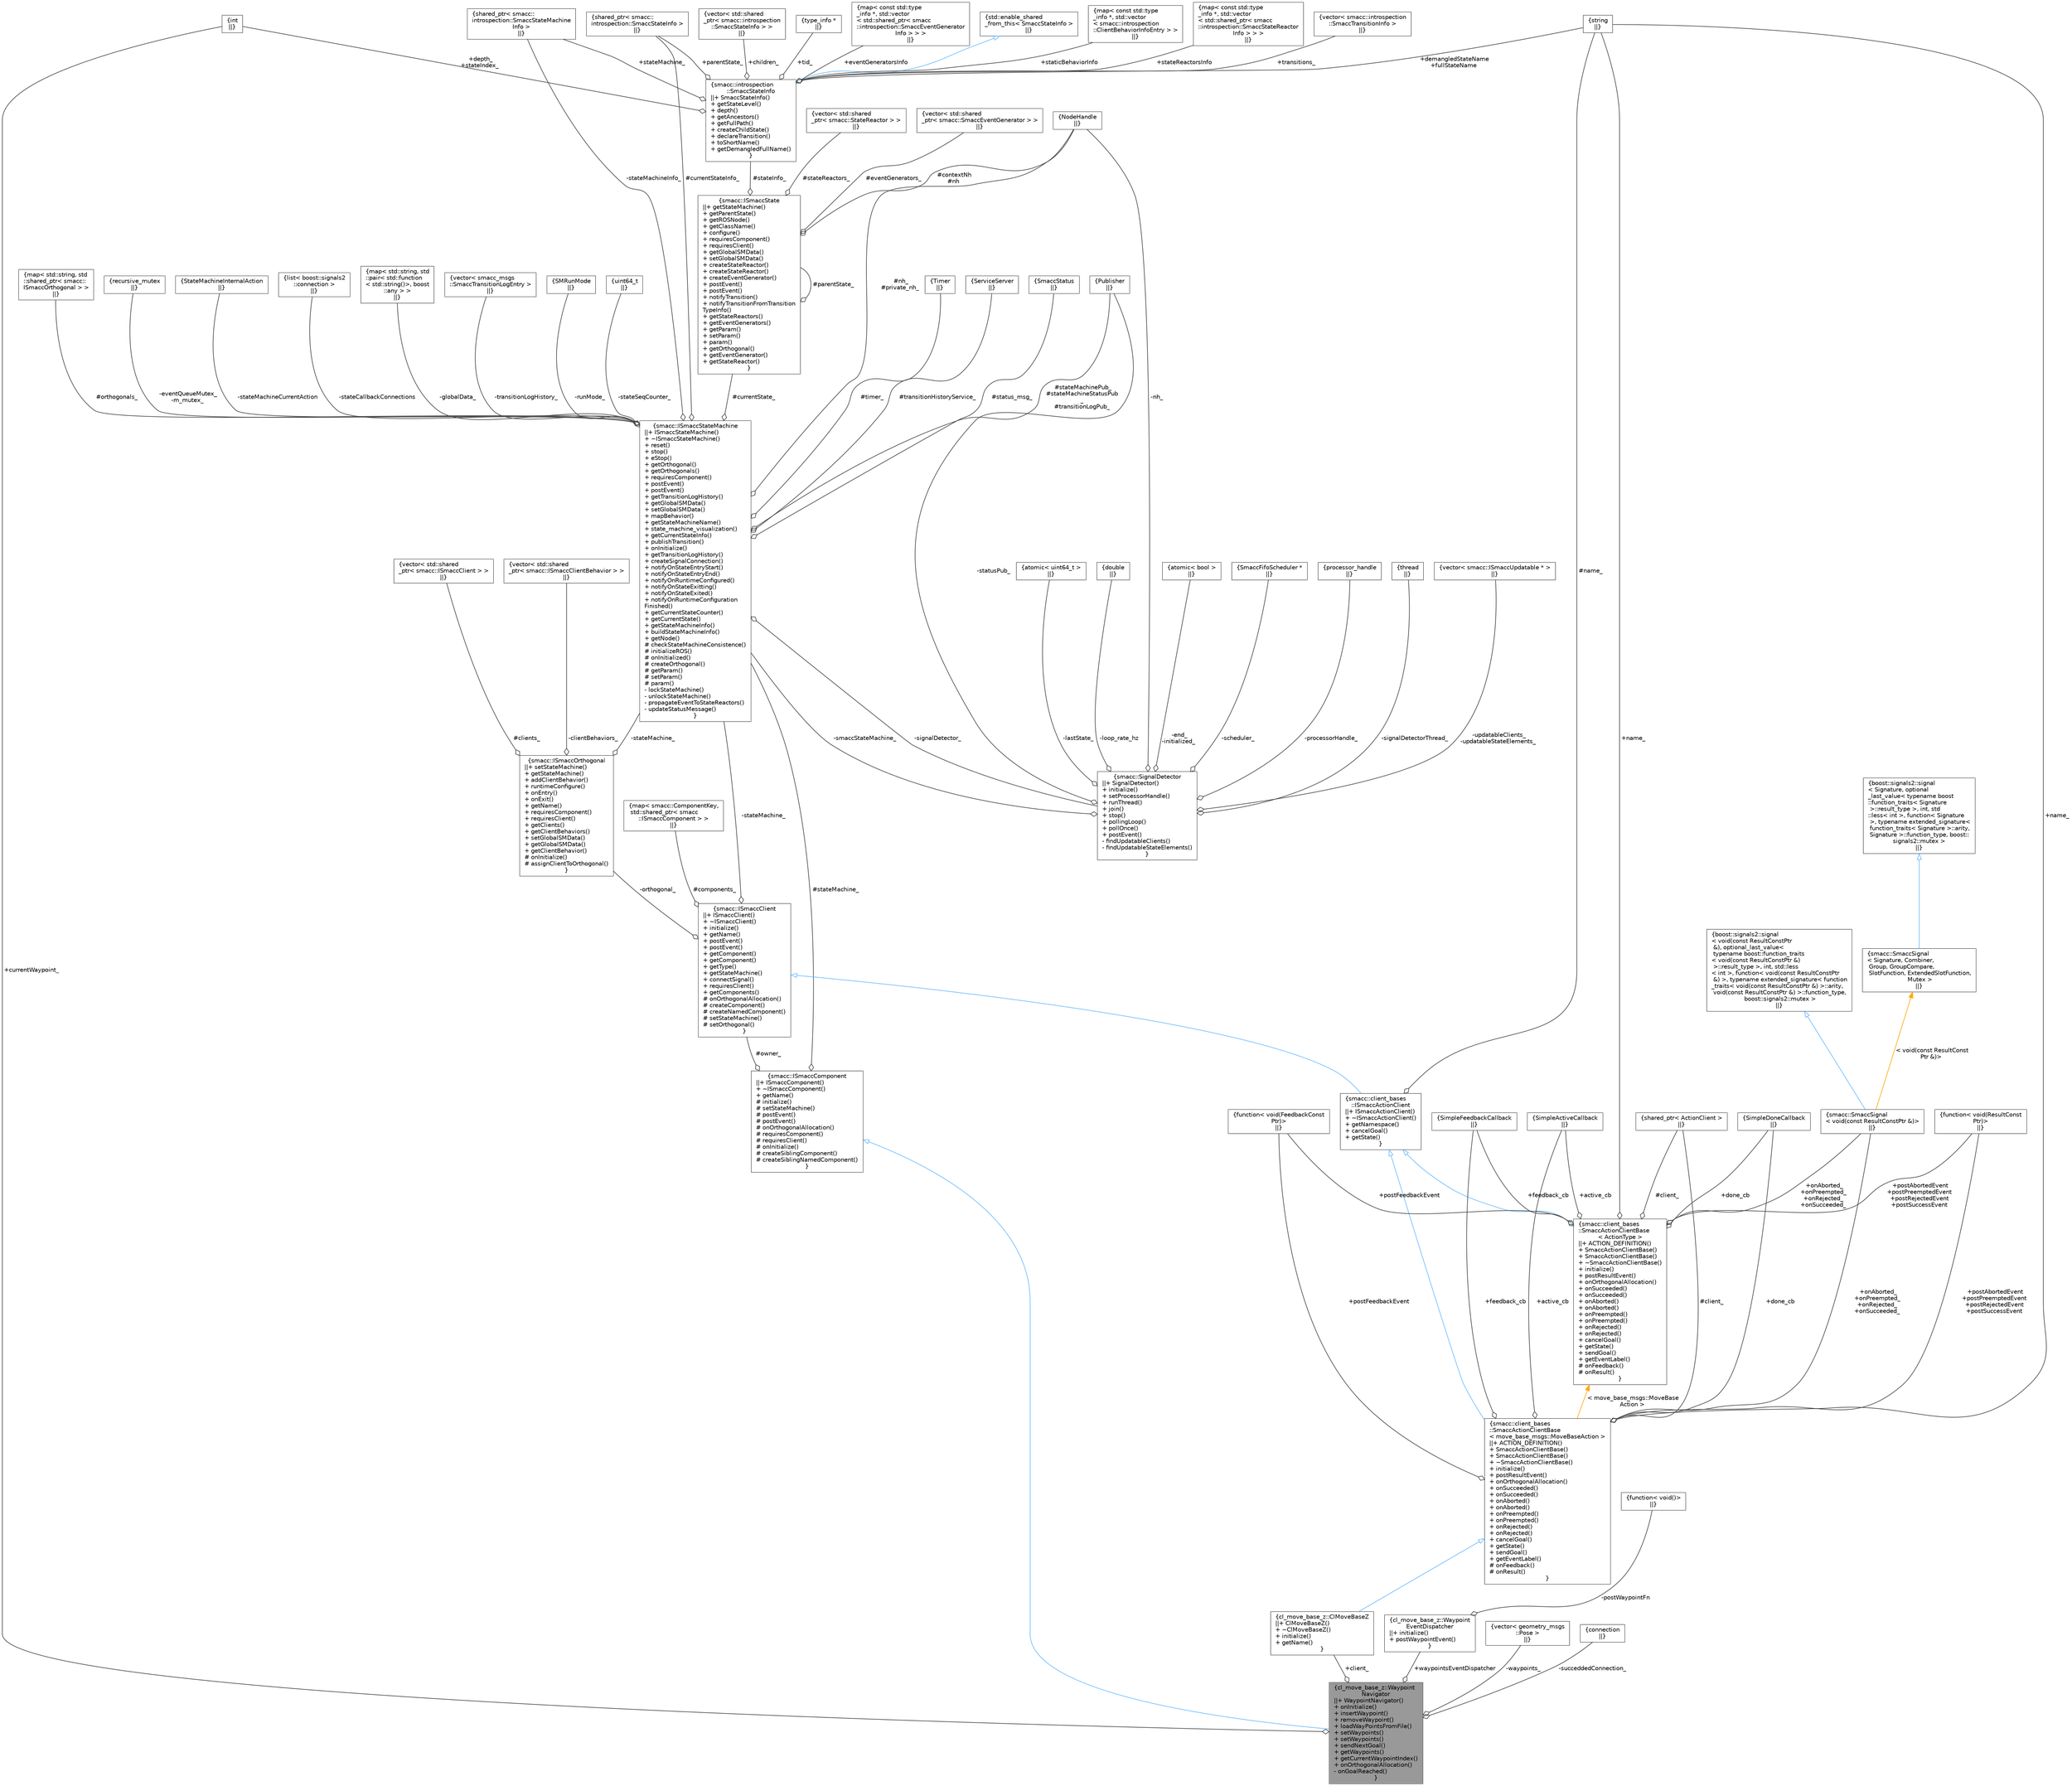 digraph "cl_move_base_z::WaypointNavigator"
{
 // LATEX_PDF_SIZE
  bgcolor="transparent";
  edge [fontname=Helvetica,fontsize=10,labelfontname=Helvetica,labelfontsize=10];
  node [fontname=Helvetica,fontsize=10,shape=box,height=0.2,width=0.4];
  Node1 [label="{cl_move_base_z::Waypoint\lNavigator\n||+ WaypointNavigator()\l+ onInitialize()\l+ insertWaypoint()\l+ removeWaypoint()\l+ loadWayPointsFromFile()\l+ setWaypoints()\l+ setWaypoints()\l+ sendNextGoal()\l+ getWaypoints()\l+ getCurrentWaypointIndex()\l+ onOrthogonalAllocation()\l- onGoalReached()\l}",height=0.2,width=0.4,color="gray40", fillcolor="grey60", style="filled", fontcolor="black",tooltip=" "];
  Node2 -> Node1 [dir="back",color="steelblue1",style="solid",arrowtail="onormal"];
  Node2 [label="{smacc::ISmaccComponent\n||+ ISmaccComponent()\l+ ~ISmaccComponent()\l+ getName()\l# initialize()\l# setStateMachine()\l# postEvent()\l# postEvent()\l# onOrthogonalAllocation()\l# requiresComponent()\l# requiresClient()\l# onInitialize()\l# createSiblingComponent()\l# createSiblingNamedComponent()\l}",height=0.2,width=0.4,color="gray40", fillcolor="white", style="filled",URL="$classsmacc_1_1ISmaccComponent.html",tooltip=" "];
  Node3 -> Node2 [color="grey25",style="solid",label=" #stateMachine_" ,arrowhead="odiamond"];
  Node3 [label="{smacc::ISmaccStateMachine\n||+ ISmaccStateMachine()\l+ ~ISmaccStateMachine()\l+ reset()\l+ stop()\l+ eStop()\l+ getOrthogonal()\l+ getOrthogonals()\l+ requiresComponent()\l+ postEvent()\l+ postEvent()\l+ getTransitionLogHistory()\l+ getGlobalSMData()\l+ setGlobalSMData()\l+ mapBehavior()\l+ getStateMachineName()\l+ state_machine_visualization()\l+ getCurrentStateInfo()\l+ publishTransition()\l+ onInitialize()\l+ getTransitionLogHistory()\l+ createSignalConnection()\l+ notifyOnStateEntryStart()\l+ notifyOnStateEntryEnd()\l+ notifyOnRuntimeConfigured()\l+ notifyOnStateExitting()\l+ notifyOnStateExited()\l+ notifyOnRuntimeConfiguration\lFinished()\l+ getCurrentStateCounter()\l+ getCurrentState()\l+ getStateMachineInfo()\l+ buildStateMachineInfo()\l+ getNode()\l# checkStateMachineConsistence()\l# initializeROS()\l# onInitialized()\l# createOrthogonal()\l# getParam()\l# setParam()\l# param()\l- lockStateMachine()\l- unlockStateMachine()\l- propagateEventToStateReactors()\l- updateStatusMessage()\l}",height=0.2,width=0.4,color="gray40", fillcolor="white", style="filled",URL="$classsmacc_1_1ISmaccStateMachine.html",tooltip=" "];
  Node4 -> Node3 [color="grey25",style="solid",label=" #nh_\n#private_nh_" ,arrowhead="odiamond"];
  Node4 [label="{NodeHandle\n||}",height=0.2,width=0.4,color="gray40", fillcolor="white", style="filled",tooltip=" "];
  Node5 -> Node3 [color="grey25",style="solid",label=" #timer_" ,arrowhead="odiamond"];
  Node5 [label="{Timer\n||}",height=0.2,width=0.4,color="gray40", fillcolor="white", style="filled",tooltip=" "];
  Node6 -> Node3 [color="grey25",style="solid",label=" #stateMachinePub_\n#stateMachineStatusPub\l_\n#transitionLogPub_" ,arrowhead="odiamond"];
  Node6 [label="{Publisher\n||}",height=0.2,width=0.4,color="gray40", fillcolor="white", style="filled",tooltip=" "];
  Node7 -> Node3 [color="grey25",style="solid",label=" #transitionHistoryService_" ,arrowhead="odiamond"];
  Node7 [label="{ServiceServer\n||}",height=0.2,width=0.4,color="gray40", fillcolor="white", style="filled",tooltip=" "];
  Node8 -> Node3 [color="grey25",style="solid",label=" #currentState_" ,arrowhead="odiamond"];
  Node8 [label="{smacc::ISmaccState\n||+ getStateMachine()\l+ getParentState()\l+ getROSNode()\l+ getClassName()\l+ configure()\l+ requiresComponent()\l+ requiresClient()\l+ getGlobalSMData()\l+ setGlobalSMData()\l+ createStateReactor()\l+ createStateReactor()\l+ createEventGenerator()\l+ postEvent()\l+ postEvent()\l+ notifyTransition()\l+ notifyTransitionFromTransition\lTypeInfo()\l+ getStateReactors()\l+ getEventGenerators()\l+ getParam()\l+ setParam()\l+ param()\l+ getOrthogonal()\l+ getEventGenerator()\l+ getStateReactor()\l}",height=0.2,width=0.4,color="gray40", fillcolor="white", style="filled",URL="$classsmacc_1_1ISmaccState.html",tooltip=" "];
  Node9 -> Node8 [color="grey25",style="solid",label=" #stateReactors_" ,arrowhead="odiamond"];
  Node9 [label="{vector\< std::shared\l_ptr\< smacc::StateReactor \> \>\n||}",height=0.2,width=0.4,color="gray40", fillcolor="white", style="filled",tooltip=" "];
  Node10 -> Node8 [color="grey25",style="solid",label=" #eventGenerators_" ,arrowhead="odiamond"];
  Node10 [label="{vector\< std::shared\l_ptr\< smacc::SmaccEventGenerator \> \>\n||}",height=0.2,width=0.4,color="gray40", fillcolor="white", style="filled",tooltip=" "];
  Node4 -> Node8 [color="grey25",style="solid",label=" #contextNh\n#nh" ,arrowhead="odiamond"];
  Node8 -> Node8 [color="grey25",style="solid",label=" #parentState_" ,arrowhead="odiamond"];
  Node11 -> Node8 [color="grey25",style="solid",label=" #stateInfo_" ,arrowhead="odiamond"];
  Node11 [label="{smacc::introspection\l::SmaccStateInfo\n||+ SmaccStateInfo()\l+ getStateLevel()\l+ depth()\l+ getAncestors()\l+ getFullPath()\l+ createChildState()\l+ declareTransition()\l+ toShortName()\l+ getDemangledFullName()\l}",height=0.2,width=0.4,color="gray40", fillcolor="white", style="filled",URL="$classsmacc_1_1introspection_1_1SmaccStateInfo.html",tooltip=" "];
  Node12 -> Node11 [dir="back",color="steelblue1",style="solid",arrowtail="onormal"];
  Node12 [label="{std::enable_shared\l_from_this\< SmaccStateInfo \>\n||}",height=0.2,width=0.4,color="gray40", fillcolor="white", style="filled",tooltip=" "];
  Node13 -> Node11 [color="grey25",style="solid",label=" +staticBehaviorInfo" ,arrowhead="odiamond"];
  Node13 [label="{map\< const std::type\l_info *, std::vector\l\< smacc::introspection\l::ClientBehaviorInfoEntry \> \>\n||}",height=0.2,width=0.4,color="gray40", fillcolor="white", style="filled",tooltip=" "];
  Node14 -> Node11 [color="grey25",style="solid",label=" +stateReactorsInfo" ,arrowhead="odiamond"];
  Node14 [label="{map\< const std::type\l_info *, std::vector\l\< std::shared_ptr\< smacc\l::introspection::SmaccStateReactor\lInfo \> \> \>\n||}",height=0.2,width=0.4,color="gray40", fillcolor="white", style="filled",tooltip=" "];
  Node15 -> Node11 [color="grey25",style="solid",label=" +eventGeneratorsInfo" ,arrowhead="odiamond"];
  Node15 [label="{map\< const std::type\l_info *, std::vector\l\< std::shared_ptr\< smacc\l::introspection::SmaccEventGenerator\lInfo \> \> \>\n||}",height=0.2,width=0.4,color="gray40", fillcolor="white", style="filled",tooltip=" "];
  Node16 -> Node11 [color="grey25",style="solid",label=" +depth_\n+stateIndex_" ,arrowhead="odiamond"];
  Node16 [label="{int\n||}",height=0.2,width=0.4,color="gray40", fillcolor="white", style="filled",tooltip=" "];
  Node17 -> Node11 [color="grey25",style="solid",label=" +demangledStateName\n+fullStateName" ,arrowhead="odiamond"];
  Node17 [label="{string\n||}",height=0.2,width=0.4,color="gray40", fillcolor="white", style="filled",tooltip=" "];
  Node18 -> Node11 [color="grey25",style="solid",label=" +stateMachine_" ,arrowhead="odiamond"];
  Node18 [label="{shared_ptr\< smacc::\lintrospection::SmaccStateMachine\lInfo \>\n||}",height=0.2,width=0.4,color="gray40", fillcolor="white", style="filled",tooltip=" "];
  Node19 -> Node11 [color="grey25",style="solid",label=" +parentState_" ,arrowhead="odiamond"];
  Node19 [label="{shared_ptr\< smacc::\lintrospection::SmaccStateInfo \>\n||}",height=0.2,width=0.4,color="gray40", fillcolor="white", style="filled",tooltip=" "];
  Node20 -> Node11 [color="grey25",style="solid",label=" +transitions_" ,arrowhead="odiamond"];
  Node20 [label="{vector\< smacc::introspection\l::SmaccTransitionInfo \>\n||}",height=0.2,width=0.4,color="gray40", fillcolor="white", style="filled",tooltip=" "];
  Node21 -> Node11 [color="grey25",style="solid",label=" +children_" ,arrowhead="odiamond"];
  Node21 [label="{vector\< std::shared\l_ptr\< smacc::introspection\l::SmaccStateInfo \> \>\n||}",height=0.2,width=0.4,color="gray40", fillcolor="white", style="filled",tooltip=" "];
  Node22 -> Node11 [color="grey25",style="solid",label=" +tid_" ,arrowhead="odiamond"];
  Node22 [label="{type_info *\n||}",height=0.2,width=0.4,color="gray40", fillcolor="white", style="filled",tooltip=" "];
  Node19 -> Node3 [color="grey25",style="solid",label=" #currentStateInfo_" ,arrowhead="odiamond"];
  Node23 -> Node3 [color="grey25",style="solid",label=" #status_msg_" ,arrowhead="odiamond"];
  Node23 [label="{SmaccStatus\n||}",height=0.2,width=0.4,color="gray40", fillcolor="white", style="filled",tooltip=" "];
  Node24 -> Node3 [color="grey25",style="solid",label=" #orthogonals_" ,arrowhead="odiamond"];
  Node24 [label="{map\< std::string, std\l::shared_ptr\< smacc::\lISmaccOrthogonal \> \>\n||}",height=0.2,width=0.4,color="gray40", fillcolor="white", style="filled",tooltip=" "];
  Node25 -> Node3 [color="grey25",style="solid",label=" -eventQueueMutex_\n-m_mutex_" ,arrowhead="odiamond"];
  Node25 [label="{recursive_mutex\n||}",height=0.2,width=0.4,color="gray40", fillcolor="white", style="filled",tooltip=" "];
  Node26 -> Node3 [color="grey25",style="solid",label=" -stateMachineCurrentAction" ,arrowhead="odiamond"];
  Node26 [label="{StateMachineInternalAction\n||}",height=0.2,width=0.4,color="gray40", fillcolor="white", style="filled",tooltip=" "];
  Node27 -> Node3 [color="grey25",style="solid",label=" -stateCallbackConnections" ,arrowhead="odiamond"];
  Node27 [label="{list\< boost::signals2\l::connection \>\n||}",height=0.2,width=0.4,color="gray40", fillcolor="white", style="filled",tooltip=" "];
  Node28 -> Node3 [color="grey25",style="solid",label=" -globalData_" ,arrowhead="odiamond"];
  Node28 [label="{map\< std::string, std\l::pair\< std::function\l\< std::string()\>, boost\l::any \> \>\n||}",height=0.2,width=0.4,color="gray40", fillcolor="white", style="filled",tooltip=" "];
  Node29 -> Node3 [color="grey25",style="solid",label=" -transitionLogHistory_" ,arrowhead="odiamond"];
  Node29 [label="{vector\< smacc_msgs\l::SmaccTransitionLogEntry \>\n||}",height=0.2,width=0.4,color="gray40", fillcolor="white", style="filled",tooltip=" "];
  Node30 -> Node3 [color="grey25",style="solid",label=" -runMode_" ,arrowhead="odiamond"];
  Node30 [label="{SMRunMode\n||}",height=0.2,width=0.4,color="gray40", fillcolor="white", style="filled",tooltip=" "];
  Node31 -> Node3 [color="grey25",style="solid",label=" -signalDetector_" ,arrowhead="odiamond"];
  Node31 [label="{smacc::SignalDetector\n||+ SignalDetector()\l+ initialize()\l+ setProcessorHandle()\l+ runThread()\l+ join()\l+ stop()\l+ pollingLoop()\l+ pollOnce()\l+ postEvent()\l- findUpdatableClients()\l- findUpdatableStateElements()\l}",height=0.2,width=0.4,color="gray40", fillcolor="white", style="filled",URL="$classsmacc_1_1SignalDetector.html",tooltip=" "];
  Node3 -> Node31 [color="grey25",style="solid",label=" -smaccStateMachine_" ,arrowhead="odiamond"];
  Node32 -> Node31 [color="grey25",style="solid",label=" -updatableClients_\n-updatableStateElements_" ,arrowhead="odiamond"];
  Node32 [label="{vector\< smacc::ISmaccUpdatable * \>\n||}",height=0.2,width=0.4,color="gray40", fillcolor="white", style="filled",tooltip=" "];
  Node33 -> Node31 [color="grey25",style="solid",label=" -lastState_" ,arrowhead="odiamond"];
  Node33 [label="{atomic\< uint64_t \>\n||}",height=0.2,width=0.4,color="gray40", fillcolor="white", style="filled",tooltip=" "];
  Node34 -> Node31 [color="grey25",style="solid",label=" -loop_rate_hz" ,arrowhead="odiamond"];
  Node34 [label="{double\n||}",height=0.2,width=0.4,color="gray40", fillcolor="white", style="filled",tooltip=" "];
  Node35 -> Node31 [color="grey25",style="solid",label=" -end_\n-initialized_" ,arrowhead="odiamond"];
  Node35 [label="{atomic\< bool \>\n||}",height=0.2,width=0.4,color="gray40", fillcolor="white", style="filled",tooltip=" "];
  Node4 -> Node31 [color="grey25",style="solid",label=" -nh_" ,arrowhead="odiamond"];
  Node6 -> Node31 [color="grey25",style="solid",label=" -statusPub_" ,arrowhead="odiamond"];
  Node36 -> Node31 [color="grey25",style="solid",label=" -scheduler_" ,arrowhead="odiamond"];
  Node36 [label="{SmaccFifoScheduler *\n||}",height=0.2,width=0.4,color="gray40", fillcolor="white", style="filled",tooltip=" "];
  Node37 -> Node31 [color="grey25",style="solid",label=" -processorHandle_" ,arrowhead="odiamond"];
  Node37 [label="{processor_handle\n||}",height=0.2,width=0.4,color="gray40", fillcolor="white", style="filled",tooltip=" "];
  Node38 -> Node31 [color="grey25",style="solid",label=" -signalDetectorThread_" ,arrowhead="odiamond"];
  Node38 [label="{thread\n||}",height=0.2,width=0.4,color="gray40", fillcolor="white", style="filled",tooltip=" "];
  Node39 -> Node3 [color="grey25",style="solid",label=" -stateSeqCounter_" ,arrowhead="odiamond"];
  Node39 [label="{uint64_t\n||}",height=0.2,width=0.4,color="gray40", fillcolor="white", style="filled",tooltip=" "];
  Node18 -> Node3 [color="grey25",style="solid",label=" -stateMachineInfo_" ,arrowhead="odiamond"];
  Node40 -> Node2 [color="grey25",style="solid",label=" #owner_" ,arrowhead="odiamond"];
  Node40 [label="{smacc::ISmaccClient\n||+ ISmaccClient()\l+ ~ISmaccClient()\l+ initialize()\l+ getName()\l+ postEvent()\l+ postEvent()\l+ getComponent()\l+ getComponent()\l+ getType()\l+ getStateMachine()\l+ connectSignal()\l+ requiresClient()\l+ getComponents()\l# onOrthogonalAllocation()\l# createComponent()\l# createNamedComponent()\l# setStateMachine()\l# setOrthogonal()\l}",height=0.2,width=0.4,color="gray40", fillcolor="white", style="filled",URL="$classsmacc_1_1ISmaccClient.html",tooltip=" "];
  Node41 -> Node40 [color="grey25",style="solid",label=" #components_" ,arrowhead="odiamond"];
  Node41 [label="{map\< smacc::ComponentKey,\l std::shared_ptr\< smacc\l::ISmaccComponent \> \>\n||}",height=0.2,width=0.4,color="gray40", fillcolor="white", style="filled",tooltip=" "];
  Node3 -> Node40 [color="grey25",style="solid",label=" -stateMachine_" ,arrowhead="odiamond"];
  Node42 -> Node40 [color="grey25",style="solid",label=" -orthogonal_" ,arrowhead="odiamond"];
  Node42 [label="{smacc::ISmaccOrthogonal\n||+ setStateMachine()\l+ getStateMachine()\l+ addClientBehavior()\l+ runtimeConfigure()\l+ onEntry()\l+ onExit()\l+ getName()\l+ requiresComponent()\l+ requiresClient()\l+ getClients()\l+ getClientBehaviors()\l+ setGlobalSMData()\l+ getGlobalSMData()\l+ getClientBehavior()\l# onInitialize()\l# assignClientToOrthogonal()\l}",height=0.2,width=0.4,color="gray40", fillcolor="white", style="filled",URL="$classsmacc_1_1ISmaccOrthogonal.html",tooltip=" "];
  Node43 -> Node42 [color="grey25",style="solid",label=" #clients_" ,arrowhead="odiamond"];
  Node43 [label="{vector\< std::shared\l_ptr\< smacc::ISmaccClient \> \>\n||}",height=0.2,width=0.4,color="gray40", fillcolor="white", style="filled",tooltip=" "];
  Node3 -> Node42 [color="grey25",style="solid",label=" -stateMachine_" ,arrowhead="odiamond"];
  Node44 -> Node42 [color="grey25",style="solid",label=" -clientBehaviors_" ,arrowhead="odiamond"];
  Node44 [label="{vector\< std::shared\l_ptr\< smacc::ISmaccClientBehavior \> \>\n||}",height=0.2,width=0.4,color="gray40", fillcolor="white", style="filled",tooltip=" "];
  Node45 -> Node1 [color="grey25",style="solid",label=" +waypointsEventDispatcher" ,arrowhead="odiamond"];
  Node45 [label="{cl_move_base_z::Waypoint\lEventDispatcher\n||+ initialize()\l+ postWaypointEvent()\l}",height=0.2,width=0.4,color="gray40", fillcolor="white", style="filled",URL="$classcl__move__base__z_1_1WaypointEventDispatcher.html",tooltip=" "];
  Node46 -> Node45 [color="grey25",style="solid",label=" -postWaypointFn" ,arrowhead="odiamond"];
  Node46 [label="{function\< void()\>\n||}",height=0.2,width=0.4,color="gray40", fillcolor="white", style="filled",tooltip=" "];
  Node47 -> Node1 [color="grey25",style="solid",label=" +client_" ,arrowhead="odiamond"];
  Node47 [label="{cl_move_base_z::ClMoveBaseZ\n||+ ClMoveBaseZ()\l+ ~ClMoveBaseZ()\l+ initialize()\l+ getName()\l}",height=0.2,width=0.4,color="gray40", fillcolor="white", style="filled",URL="$classcl__move__base__z_1_1ClMoveBaseZ.html",tooltip=" "];
  Node48 -> Node47 [dir="back",color="steelblue1",style="solid",arrowtail="onormal"];
  Node48 [label="{smacc::client_bases\l::SmaccActionClientBase\l\< move_base_msgs::MoveBaseAction \>\n||+ ACTION_DEFINITION()\l+ SmaccActionClientBase()\l+ SmaccActionClientBase()\l+ ~SmaccActionClientBase()\l+ initialize()\l+ postResultEvent()\l+ onOrthogonalAllocation()\l+ onSucceeded()\l+ onSucceeded()\l+ onAborted()\l+ onAborted()\l+ onPreempted()\l+ onPreempted()\l+ onRejected()\l+ onRejected()\l+ cancelGoal()\l+ getState()\l+ sendGoal()\l+ getEventLabel()\l# onFeedback()\l# onResult()\l}",height=0.2,width=0.4,color="gray40", fillcolor="white", style="filled",URL="$classsmacc_1_1client__bases_1_1SmaccActionClientBase.html",tooltip=" "];
  Node49 -> Node48 [dir="back",color="steelblue1",style="solid",arrowtail="onormal"];
  Node49 [label="{smacc::client_bases\l::ISmaccActionClient\n||+ ISmaccActionClient()\l+ ~ISmaccActionClient()\l+ getNamespace()\l+ cancelGoal()\l+ getState()\l}",height=0.2,width=0.4,color="gray40", fillcolor="white", style="filled",URL="$classsmacc_1_1client__bases_1_1ISmaccActionClient.html",tooltip=" "];
  Node40 -> Node49 [dir="back",color="steelblue1",style="solid",arrowtail="onormal"];
  Node17 -> Node49 [color="grey25",style="solid",label=" #name_" ,arrowhead="odiamond"];
  Node17 -> Node48 [color="grey25",style="solid",label=" +name_" ,arrowhead="odiamond"];
  Node50 -> Node48 [color="grey25",style="solid",label=" +onAborted_\n+onPreempted_\n+onRejected_\n+onSucceeded_" ,arrowhead="odiamond"];
  Node50 [label="{smacc::SmaccSignal\l\< void(const ResultConstPtr &)\>\n||}",height=0.2,width=0.4,color="gray40", fillcolor="white", style="filled",URL="$classsmacc_1_1SmaccSignal.html",tooltip=" "];
  Node51 -> Node50 [dir="back",color="steelblue1",style="solid",arrowtail="onormal"];
  Node51 [label="{boost::signals2::signal\l\< void(const ResultConstPtr\l &), optional_last_value\<\l typename boost::function_traits\l\< void(const ResultConstPtr &)\l \>::result_type \>, int, std::less\l\< int \>, function\< void(const ResultConstPtr\l &) \>, typename extended_signature\< function\l_traits\< void(const ResultConstPtr &) \>::arity,\l void(const ResultConstPtr &) \>::function_type,\l boost::signals2::mutex \>\n||}",height=0.2,width=0.4,color="gray40", fillcolor="white", style="filled",tooltip=" "];
  Node52 -> Node50 [dir="back",color="orange",style="solid",label=" \< void(const ResultConst\lPtr &)\>" ];
  Node52 [label="{smacc::SmaccSignal\l\< Signature, Combiner,\l Group, GroupCompare,\l SlotFunction, ExtendedSlotFunction,\l Mutex \>\n||}",height=0.2,width=0.4,color="gray40", fillcolor="white", style="filled",URL="$classsmacc_1_1SmaccSignal.html",tooltip=" "];
  Node53 -> Node52 [dir="back",color="steelblue1",style="solid",arrowtail="onormal"];
  Node53 [label="{boost::signals2::signal\l\< Signature, optional\l_last_value\< typename boost\l::function_traits\< Signature\l \>::result_type \>, int, std\l::less\< int \>, function\< Signature\l \>, typename extended_signature\<\l function_traits\< Signature \>::arity,\l Signature \>::function_type, boost::\lsignals2::mutex \>\n||}",height=0.2,width=0.4,color="gray40", fillcolor="white", style="filled",tooltip=" "];
  Node54 -> Node48 [color="grey25",style="solid",label=" +postAbortedEvent\n+postPreemptedEvent\n+postRejectedEvent\n+postSuccessEvent" ,arrowhead="odiamond"];
  Node54 [label="{function\< void(ResultConst\lPtr)\>\n||}",height=0.2,width=0.4,color="gray40", fillcolor="white", style="filled",tooltip=" "];
  Node55 -> Node48 [color="grey25",style="solid",label=" +postFeedbackEvent" ,arrowhead="odiamond"];
  Node55 [label="{function\< void(FeedbackConst\lPtr)\>\n||}",height=0.2,width=0.4,color="gray40", fillcolor="white", style="filled",tooltip=" "];
  Node56 -> Node48 [color="grey25",style="solid",label=" +done_cb" ,arrowhead="odiamond"];
  Node56 [label="{SimpleDoneCallback\n||}",height=0.2,width=0.4,color="gray40", fillcolor="white", style="filled",tooltip=" "];
  Node57 -> Node48 [color="grey25",style="solid",label=" +active_cb" ,arrowhead="odiamond"];
  Node57 [label="{SimpleActiveCallback\n||}",height=0.2,width=0.4,color="gray40", fillcolor="white", style="filled",tooltip=" "];
  Node58 -> Node48 [color="grey25",style="solid",label=" +feedback_cb" ,arrowhead="odiamond"];
  Node58 [label="{SimpleFeedbackCallback\n||}",height=0.2,width=0.4,color="gray40", fillcolor="white", style="filled",tooltip=" "];
  Node59 -> Node48 [color="grey25",style="solid",label=" #client_" ,arrowhead="odiamond"];
  Node59 [label="{shared_ptr\< ActionClient \>\n||}",height=0.2,width=0.4,color="gray40", fillcolor="white", style="filled",tooltip=" "];
  Node60 -> Node48 [dir="back",color="orange",style="solid",label=" \< move_base_msgs::MoveBase\lAction \>" ];
  Node60 [label="{smacc::client_bases\l::SmaccActionClientBase\l\< ActionType \>\n||+ ACTION_DEFINITION()\l+ SmaccActionClientBase()\l+ SmaccActionClientBase()\l+ ~SmaccActionClientBase()\l+ initialize()\l+ postResultEvent()\l+ onOrthogonalAllocation()\l+ onSucceeded()\l+ onSucceeded()\l+ onAborted()\l+ onAborted()\l+ onPreempted()\l+ onPreempted()\l+ onRejected()\l+ onRejected()\l+ cancelGoal()\l+ getState()\l+ sendGoal()\l+ getEventLabel()\l# onFeedback()\l# onResult()\l}",height=0.2,width=0.4,color="gray40", fillcolor="white", style="filled",URL="$classsmacc_1_1client__bases_1_1SmaccActionClientBase.html",tooltip=" "];
  Node49 -> Node60 [dir="back",color="steelblue1",style="solid",arrowtail="onormal"];
  Node17 -> Node60 [color="grey25",style="solid",label=" +name_" ,arrowhead="odiamond"];
  Node50 -> Node60 [color="grey25",style="solid",label=" +onAborted_\n+onPreempted_\n+onRejected_\n+onSucceeded_" ,arrowhead="odiamond"];
  Node54 -> Node60 [color="grey25",style="solid",label=" +postAbortedEvent\n+postPreemptedEvent\n+postRejectedEvent\n+postSuccessEvent" ,arrowhead="odiamond"];
  Node55 -> Node60 [color="grey25",style="solid",label=" +postFeedbackEvent" ,arrowhead="odiamond"];
  Node56 -> Node60 [color="grey25",style="solid",label=" +done_cb" ,arrowhead="odiamond"];
  Node57 -> Node60 [color="grey25",style="solid",label=" +active_cb" ,arrowhead="odiamond"];
  Node58 -> Node60 [color="grey25",style="solid",label=" +feedback_cb" ,arrowhead="odiamond"];
  Node59 -> Node60 [color="grey25",style="solid",label=" #client_" ,arrowhead="odiamond"];
  Node16 -> Node1 [color="grey25",style="solid",label=" +currentWaypoint_" ,arrowhead="odiamond"];
  Node61 -> Node1 [color="grey25",style="solid",label=" -waypoints_" ,arrowhead="odiamond"];
  Node61 [label="{vector\< geometry_msgs\l::Pose \>\n||}",height=0.2,width=0.4,color="gray40", fillcolor="white", style="filled",tooltip=" "];
  Node62 -> Node1 [color="grey25",style="solid",label=" -succeddedConnection_" ,arrowhead="odiamond"];
  Node62 [label="{connection\n||}",height=0.2,width=0.4,color="gray40", fillcolor="white", style="filled",tooltip=" "];
}
